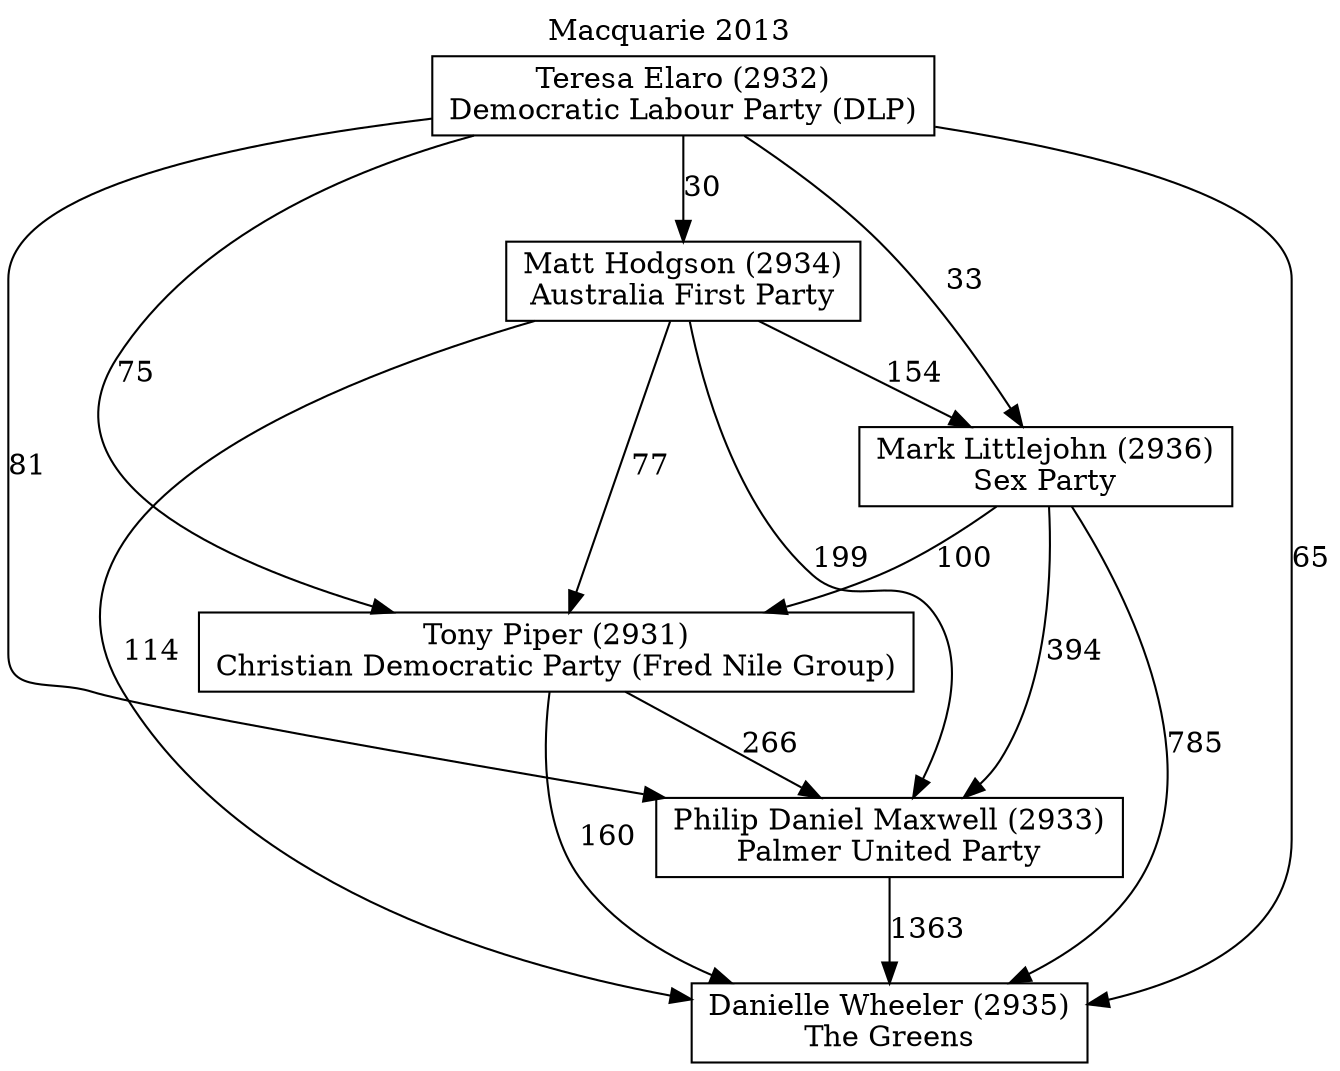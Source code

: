 // House preference flow
digraph "Danielle Wheeler (2935)_Macquarie_2013" {
	graph [label="Macquarie 2013" labelloc=t mclimit=10]
	node [shape=box]
	"Danielle Wheeler (2935)" [label="Danielle Wheeler (2935)
The Greens"]
	"Mark Littlejohn (2936)" [label="Mark Littlejohn (2936)
Sex Party"]
	"Matt Hodgson (2934)" [label="Matt Hodgson (2934)
Australia First Party"]
	"Philip Daniel Maxwell (2933)" [label="Philip Daniel Maxwell (2933)
Palmer United Party"]
	"Teresa Elaro (2932)" [label="Teresa Elaro (2932)
Democratic Labour Party (DLP)"]
	"Tony Piper (2931)" [label="Tony Piper (2931)
Christian Democratic Party (Fred Nile Group)"]
	"Mark Littlejohn (2936)" -> "Danielle Wheeler (2935)" [label=785]
	"Mark Littlejohn (2936)" -> "Philip Daniel Maxwell (2933)" [label=394]
	"Mark Littlejohn (2936)" -> "Tony Piper (2931)" [label=100]
	"Matt Hodgson (2934)" -> "Danielle Wheeler (2935)" [label=114]
	"Matt Hodgson (2934)" -> "Mark Littlejohn (2936)" [label=154]
	"Matt Hodgson (2934)" -> "Philip Daniel Maxwell (2933)" [label=199]
	"Matt Hodgson (2934)" -> "Tony Piper (2931)" [label=77]
	"Philip Daniel Maxwell (2933)" -> "Danielle Wheeler (2935)" [label=1363]
	"Teresa Elaro (2932)" -> "Danielle Wheeler (2935)" [label=65]
	"Teresa Elaro (2932)" -> "Mark Littlejohn (2936)" [label=33]
	"Teresa Elaro (2932)" -> "Matt Hodgson (2934)" [label=30]
	"Teresa Elaro (2932)" -> "Philip Daniel Maxwell (2933)" [label=81]
	"Teresa Elaro (2932)" -> "Tony Piper (2931)" [label=75]
	"Tony Piper (2931)" -> "Danielle Wheeler (2935)" [label=160]
	"Tony Piper (2931)" -> "Philip Daniel Maxwell (2933)" [label=266]
}
